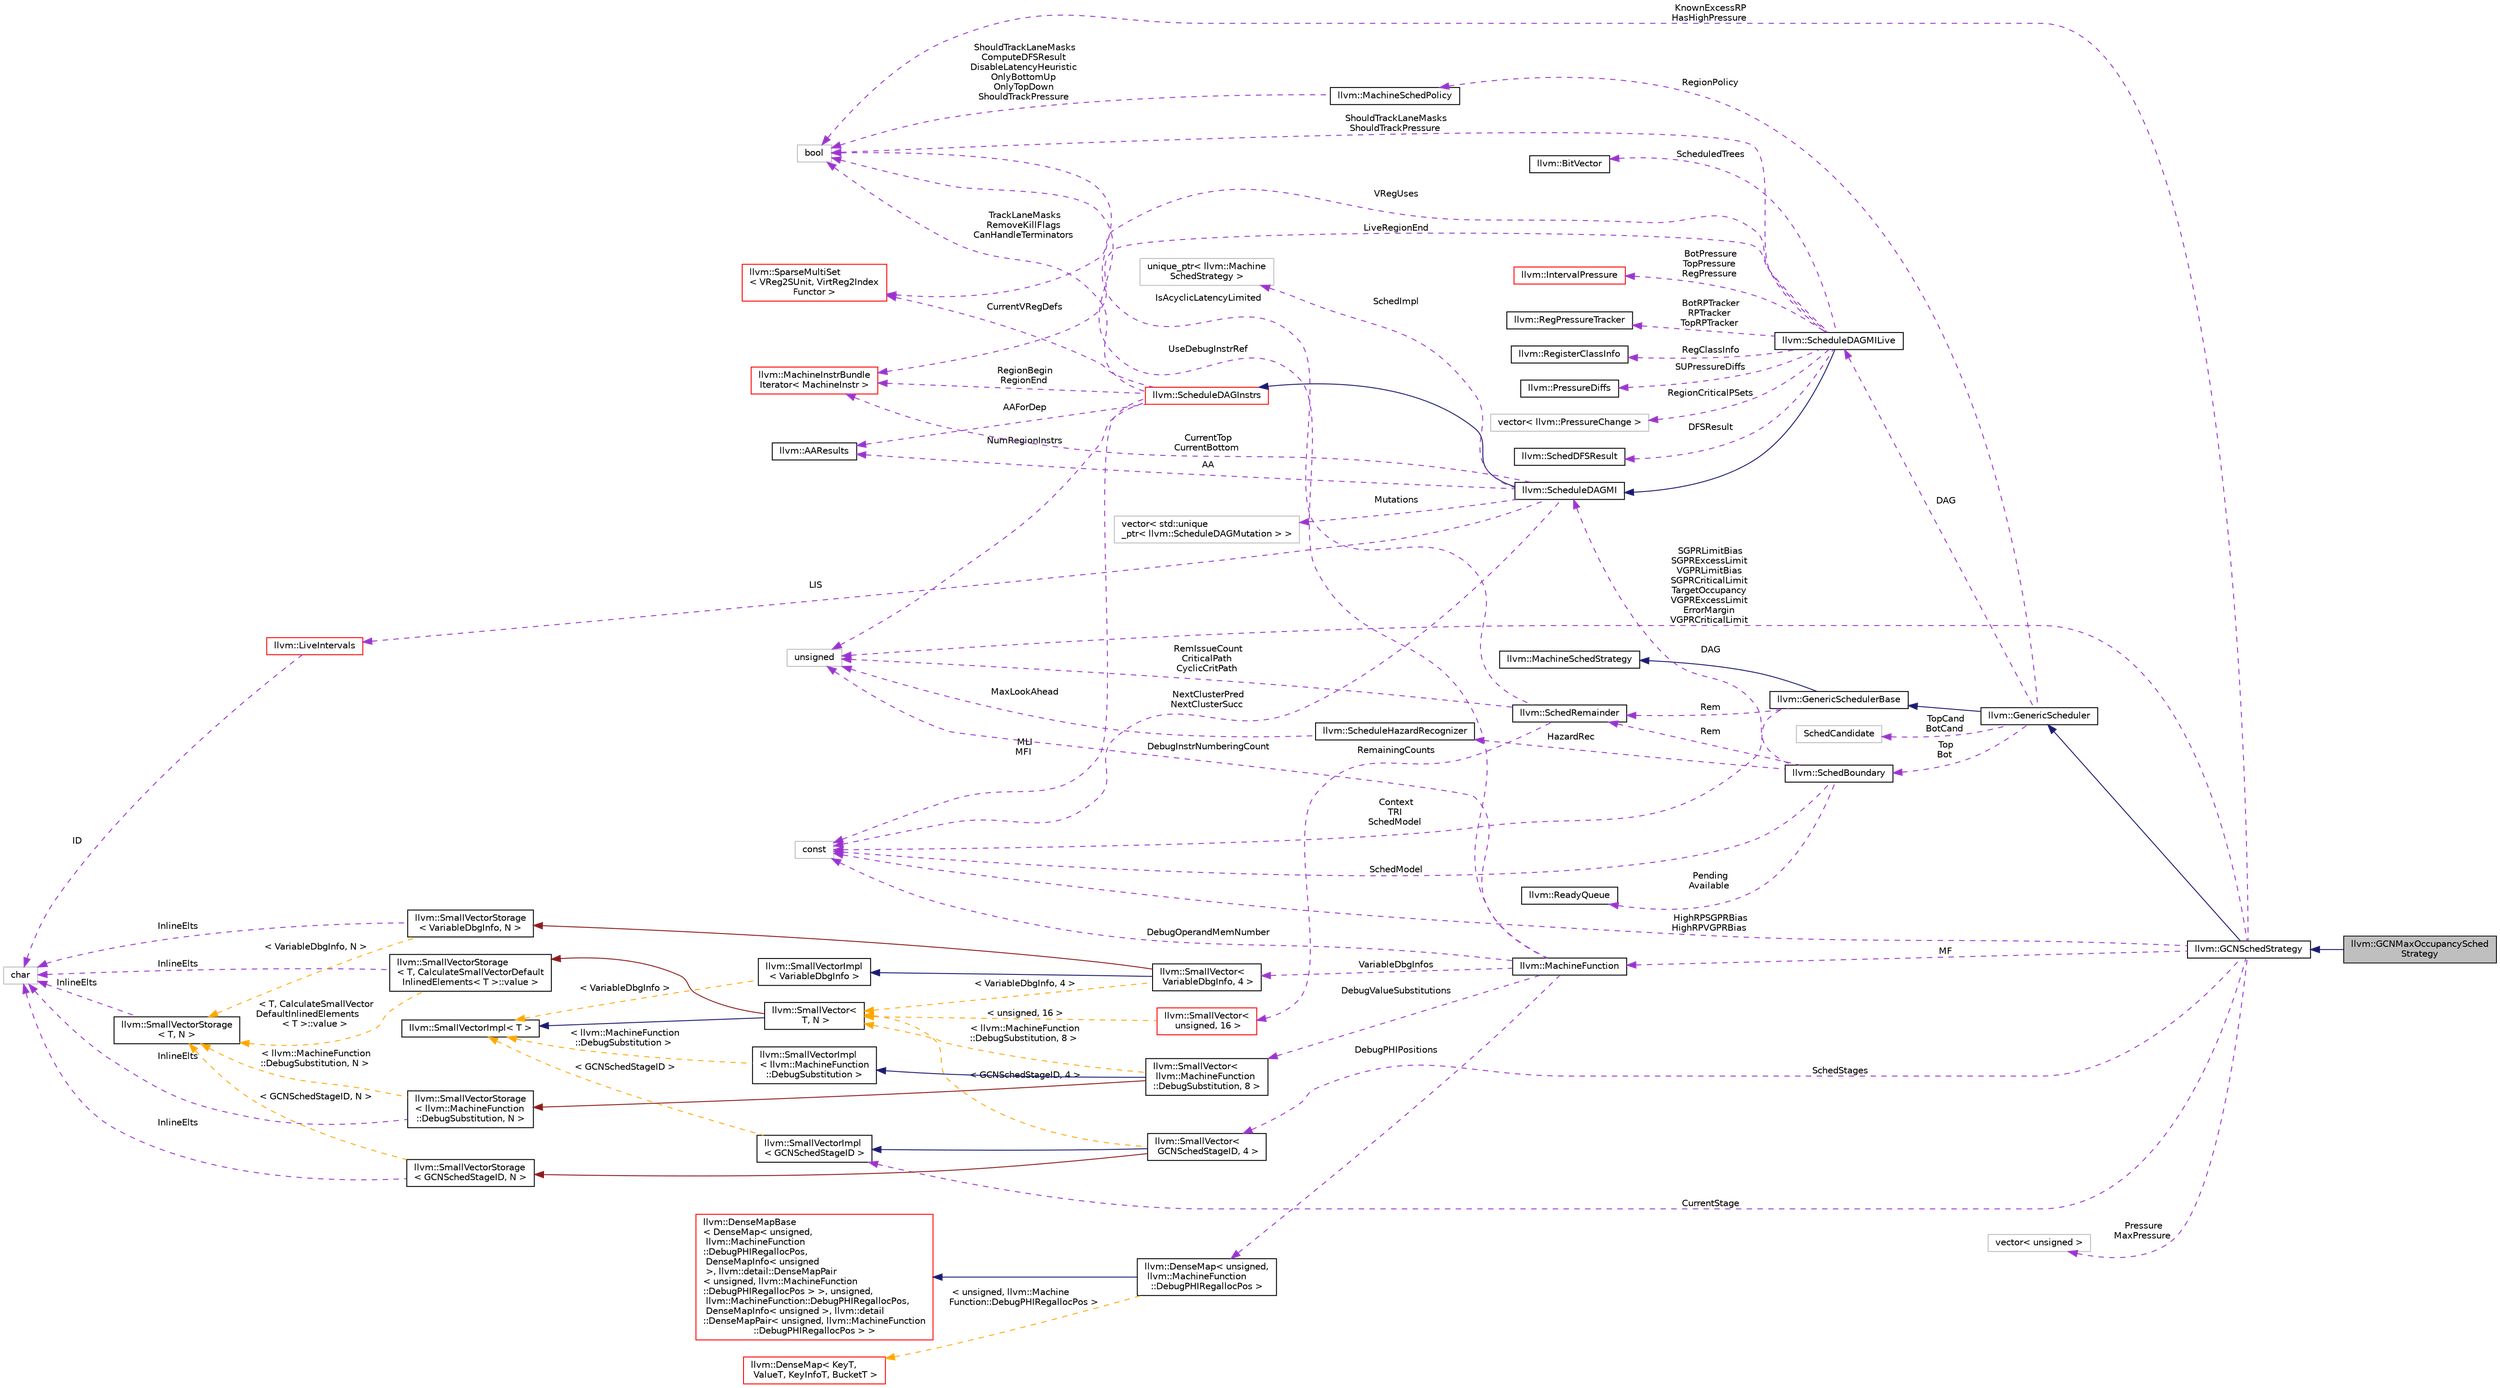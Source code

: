 digraph "llvm::GCNMaxOccupancySchedStrategy"
{
 // LATEX_PDF_SIZE
  bgcolor="transparent";
  edge [fontname="Helvetica",fontsize="10",labelfontname="Helvetica",labelfontsize="10"];
  node [fontname="Helvetica",fontsize="10",shape=record];
  rankdir="LR";
  Node1 [label="llvm::GCNMaxOccupancySched\lStrategy",height=0.2,width=0.4,color="black", fillcolor="grey75", style="filled", fontcolor="black",tooltip="The goal of this scheduling strategy is to maximize kernel occupancy (i.e."];
  Node2 -> Node1 [dir="back",color="midnightblue",fontsize="10",style="solid",fontname="Helvetica"];
  Node2 [label="llvm::GCNSchedStrategy",height=0.2,width=0.4,color="black",URL="$classllvm_1_1GCNSchedStrategy.html",tooltip="This is a minimal scheduler strategy."];
  Node3 -> Node2 [dir="back",color="midnightblue",fontsize="10",style="solid",fontname="Helvetica"];
  Node3 [label="llvm::GenericScheduler",height=0.2,width=0.4,color="black",URL="$classllvm_1_1GenericScheduler.html",tooltip="GenericScheduler shrinks the unscheduled zone using heuristics to balance the schedule."];
  Node4 -> Node3 [dir="back",color="midnightblue",fontsize="10",style="solid",fontname="Helvetica"];
  Node4 [label="llvm::GenericSchedulerBase",height=0.2,width=0.4,color="black",URL="$classllvm_1_1GenericSchedulerBase.html",tooltip="Base class for GenericScheduler."];
  Node5 -> Node4 [dir="back",color="midnightblue",fontsize="10",style="solid",fontname="Helvetica"];
  Node5 [label="llvm::MachineSchedStrategy",height=0.2,width=0.4,color="black",URL="$classllvm_1_1MachineSchedStrategy.html",tooltip="MachineSchedStrategy - Interface to the scheduling algorithm used by ScheduleDAGMI."];
  Node6 -> Node4 [dir="back",color="darkorchid3",fontsize="10",style="dashed",label=" Rem" ,fontname="Helvetica"];
  Node6 [label="llvm::SchedRemainder",height=0.2,width=0.4,color="black",URL="$structllvm_1_1SchedRemainder.html",tooltip="Summarize the unscheduled region."];
  Node7 -> Node6 [dir="back",color="darkorchid3",fontsize="10",style="dashed",label=" RemainingCounts" ,fontname="Helvetica"];
  Node7 [label="llvm::SmallVector\<\l unsigned, 16 \>",height=0.2,width=0.4,color="red",URL="$classllvm_1_1SmallVector.html",tooltip=" "];
  Node13 -> Node7 [dir="back",color="orange",fontsize="10",style="dashed",label=" \< unsigned, 16 \>" ,fontname="Helvetica"];
  Node13 [label="llvm::SmallVector\<\l T, N \>",height=0.2,width=0.4,color="black",URL="$classllvm_1_1SmallVector.html",tooltip="This is a 'vector' (really, a variable-sized array), optimized for the case when the array is small."];
  Node9 -> Node13 [dir="back",color="midnightblue",fontsize="10",style="solid",fontname="Helvetica"];
  Node9 [label="llvm::SmallVectorImpl\< T \>",height=0.2,width=0.4,color="black",URL="$classllvm_1_1SmallVectorImpl.html",tooltip="This class consists of common code factored out of the SmallVector class to reduce code duplication b..."];
  Node14 -> Node13 [dir="back",color="firebrick4",fontsize="10",style="solid",fontname="Helvetica"];
  Node14 [label="llvm::SmallVectorStorage\l\< T, CalculateSmallVectorDefault\lInlinedElements\< T \>::value \>",height=0.2,width=0.4,color="black",URL="$structllvm_1_1SmallVectorStorage.html",tooltip=" "];
  Node11 -> Node14 [dir="back",color="darkorchid3",fontsize="10",style="dashed",label=" InlineElts" ,fontname="Helvetica"];
  Node11 [label="char",height=0.2,width=0.4,color="grey75",tooltip=" "];
  Node12 -> Node14 [dir="back",color="orange",fontsize="10",style="dashed",label=" \< T, CalculateSmallVector\lDefaultInlinedElements\l\< T \>::value \>" ,fontname="Helvetica"];
  Node12 [label="llvm::SmallVectorStorage\l\< T, N \>",height=0.2,width=0.4,color="black",URL="$structllvm_1_1SmallVectorStorage.html",tooltip="Storage for the SmallVector elements."];
  Node11 -> Node12 [dir="back",color="darkorchid3",fontsize="10",style="dashed",label=" InlineElts" ,fontname="Helvetica"];
  Node15 -> Node6 [dir="back",color="darkorchid3",fontsize="10",style="dashed",label=" IsAcyclicLatencyLimited" ,fontname="Helvetica"];
  Node15 [label="bool",height=0.2,width=0.4,color="grey75",tooltip=" "];
  Node16 -> Node6 [dir="back",color="darkorchid3",fontsize="10",style="dashed",label=" RemIssueCount\nCriticalPath\nCyclicCritPath" ,fontname="Helvetica"];
  Node16 [label="unsigned",height=0.2,width=0.4,color="grey75",tooltip=" "];
  Node17 -> Node4 [dir="back",color="darkorchid3",fontsize="10",style="dashed",label=" Context\nTRI\nSchedModel" ,fontname="Helvetica"];
  Node17 [label="const",height=0.2,width=0.4,color="grey75",tooltip=" "];
  Node18 -> Node3 [dir="back",color="darkorchid3",fontsize="10",style="dashed",label=" RegionPolicy" ,fontname="Helvetica"];
  Node18 [label="llvm::MachineSchedPolicy",height=0.2,width=0.4,color="black",URL="$structllvm_1_1MachineSchedPolicy.html",tooltip="Define a generic scheduling policy for targets that don't provide their own MachineSchedStrategy."];
  Node15 -> Node18 [dir="back",color="darkorchid3",fontsize="10",style="dashed",label=" ShouldTrackLaneMasks\nComputeDFSResult\nDisableLatencyHeuristic\nOnlyBottomUp\nOnlyTopDown\nShouldTrackPressure" ,fontname="Helvetica"];
  Node19 -> Node3 [dir="back",color="darkorchid3",fontsize="10",style="dashed",label=" DAG" ,fontname="Helvetica"];
  Node19 [label="llvm::ScheduleDAGMILive",height=0.2,width=0.4,color="black",URL="$classllvm_1_1ScheduleDAGMILive.html",tooltip="ScheduleDAGMILive is an implementation of ScheduleDAGInstrs that schedules machine instructions while..."];
  Node20 -> Node19 [dir="back",color="midnightblue",fontsize="10",style="solid",fontname="Helvetica"];
  Node20 [label="llvm::ScheduleDAGMI",height=0.2,width=0.4,color="black",URL="$classllvm_1_1ScheduleDAGMI.html",tooltip="ScheduleDAGMI is an implementation of ScheduleDAGInstrs that simply schedules machine instructions ac..."];
  Node21 -> Node20 [dir="back",color="midnightblue",fontsize="10",style="solid",fontname="Helvetica"];
  Node21 [label="llvm::ScheduleDAGInstrs",height=0.2,width=0.4,color="red",URL="$classllvm_1_1ScheduleDAGInstrs.html",tooltip="A ScheduleDAG for scheduling lists of MachineInstr."];
  Node45 -> Node21 [dir="back",color="darkorchid3",fontsize="10",style="dashed",label=" RegionBegin\nRegionEnd" ,fontname="Helvetica"];
  Node45 [label="llvm::MachineInstrBundle\lIterator\< MachineInstr \>",height=0.2,width=0.4,color="red",URL="$classllvm_1_1MachineInstrBundleIterator.html",tooltip=" "];
  Node56 -> Node21 [dir="back",color="darkorchid3",fontsize="10",style="dashed",label=" AAForDep" ,fontname="Helvetica"];
  Node56 [label="llvm::AAResults",height=0.2,width=0.4,color="black",URL="$classllvm_1_1AAResults.html",tooltip=" "];
  Node15 -> Node21 [dir="back",color="darkorchid3",fontsize="10",style="dashed",label=" TrackLaneMasks\nRemoveKillFlags\nCanHandleTerminators" ,fontname="Helvetica"];
  Node79 -> Node21 [dir="back",color="darkorchid3",fontsize="10",style="dashed",label=" CurrentVRegDefs" ,fontname="Helvetica"];
  Node79 [label="llvm::SparseMultiSet\l\< VReg2SUnit, VirtReg2Index\lFunctor \>",height=0.2,width=0.4,color="red",URL="$classllvm_1_1SparseMultiSet.html",tooltip=" "];
  Node16 -> Node21 [dir="back",color="darkorchid3",fontsize="10",style="dashed",label=" NumRegionInstrs" ,fontname="Helvetica"];
  Node17 -> Node21 [dir="back",color="darkorchid3",fontsize="10",style="dashed",label=" MLI\nMFI" ,fontname="Helvetica"];
  Node45 -> Node20 [dir="back",color="darkorchid3",fontsize="10",style="dashed",label=" CurrentTop\nCurrentBottom" ,fontname="Helvetica"];
  Node56 -> Node20 [dir="back",color="darkorchid3",fontsize="10",style="dashed",label=" AA" ,fontname="Helvetica"];
  Node82 -> Node20 [dir="back",color="darkorchid3",fontsize="10",style="dashed",label=" Mutations" ,fontname="Helvetica"];
  Node82 [label="vector\< std::unique\l_ptr\< llvm::ScheduleDAGMutation \> \>",height=0.2,width=0.4,color="grey75",tooltip=" "];
  Node83 -> Node20 [dir="back",color="darkorchid3",fontsize="10",style="dashed",label=" LIS" ,fontname="Helvetica"];
  Node83 [label="llvm::LiveIntervals",height=0.2,width=0.4,color="red",URL="$classllvm_1_1LiveIntervals.html",tooltip=" "];
  Node11 -> Node83 [dir="back",color="darkorchid3",fontsize="10",style="dashed",label=" ID" ,fontname="Helvetica"];
  Node17 -> Node20 [dir="back",color="darkorchid3",fontsize="10",style="dashed",label=" NextClusterPred\nNextClusterSucc" ,fontname="Helvetica"];
  Node87 -> Node20 [dir="back",color="darkorchid3",fontsize="10",style="dashed",label=" SchedImpl" ,fontname="Helvetica"];
  Node87 [label="unique_ptr\< llvm::Machine\lSchedStrategy \>",height=0.2,width=0.4,color="grey75",tooltip=" "];
  Node88 -> Node19 [dir="back",color="darkorchid3",fontsize="10",style="dashed",label=" BotPressure\nTopPressure\nRegPressure" ,fontname="Helvetica"];
  Node88 [label="llvm::IntervalPressure",height=0.2,width=0.4,color="red",URL="$structllvm_1_1IntervalPressure.html",tooltip="RegisterPressure computed within a region of instructions delimited by TopIdx and BottomIdx."];
  Node95 -> Node19 [dir="back",color="darkorchid3",fontsize="10",style="dashed",label=" BotRPTracker\nRPTracker\nTopRPTracker" ,fontname="Helvetica"];
  Node95 [label="llvm::RegPressureTracker",height=0.2,width=0.4,color="black",URL="$classllvm_1_1RegPressureTracker.html",tooltip="Track the current register pressure at some position in the instruction stream, and remember the high..."];
  Node45 -> Node19 [dir="back",color="darkorchid3",fontsize="10",style="dashed",label=" LiveRegionEnd" ,fontname="Helvetica"];
  Node96 -> Node19 [dir="back",color="darkorchid3",fontsize="10",style="dashed",label=" RegClassInfo" ,fontname="Helvetica"];
  Node96 [label="llvm::RegisterClassInfo",height=0.2,width=0.4,color="black",URL="$classllvm_1_1RegisterClassInfo.html",tooltip=" "];
  Node97 -> Node19 [dir="back",color="darkorchid3",fontsize="10",style="dashed",label=" SUPressureDiffs" ,fontname="Helvetica"];
  Node97 [label="llvm::PressureDiffs",height=0.2,width=0.4,color="black",URL="$classllvm_1_1PressureDiffs.html",tooltip="Array of PressureDiffs."];
  Node15 -> Node19 [dir="back",color="darkorchid3",fontsize="10",style="dashed",label=" ShouldTrackLaneMasks\nShouldTrackPressure" ,fontname="Helvetica"];
  Node98 -> Node19 [dir="back",color="darkorchid3",fontsize="10",style="dashed",label=" RegionCriticalPSets" ,fontname="Helvetica"];
  Node98 [label="vector\< llvm::PressureChange \>",height=0.2,width=0.4,color="grey75",tooltip=" "];
  Node79 -> Node19 [dir="back",color="darkorchid3",fontsize="10",style="dashed",label=" VRegUses" ,fontname="Helvetica"];
  Node99 -> Node19 [dir="back",color="darkorchid3",fontsize="10",style="dashed",label=" DFSResult" ,fontname="Helvetica"];
  Node99 [label="llvm::SchedDFSResult",height=0.2,width=0.4,color="black",URL="$classllvm_1_1SchedDFSResult.html",tooltip="Compute the values of each DAG node for various metrics during DFS."];
  Node100 -> Node19 [dir="back",color="darkorchid3",fontsize="10",style="dashed",label=" ScheduledTrees" ,fontname="Helvetica"];
  Node100 [label="llvm::BitVector",height=0.2,width=0.4,color="black",URL="$classllvm_1_1BitVector.html",tooltip=" "];
  Node101 -> Node3 [dir="back",color="darkorchid3",fontsize="10",style="dashed",label=" Top\nBot" ,fontname="Helvetica"];
  Node101 [label="llvm::SchedBoundary",height=0.2,width=0.4,color="black",URL="$classllvm_1_1SchedBoundary.html",tooltip="Each Scheduling boundary is associated with ready queues."];
  Node20 -> Node101 [dir="back",color="darkorchid3",fontsize="10",style="dashed",label=" DAG" ,fontname="Helvetica"];
  Node6 -> Node101 [dir="back",color="darkorchid3",fontsize="10",style="dashed",label=" Rem" ,fontname="Helvetica"];
  Node102 -> Node101 [dir="back",color="darkorchid3",fontsize="10",style="dashed",label=" HazardRec" ,fontname="Helvetica"];
  Node102 [label="llvm::ScheduleHazardRecognizer",height=0.2,width=0.4,color="black",URL="$classllvm_1_1ScheduleHazardRecognizer.html",tooltip="HazardRecognizer - This determines whether or not an instruction can be issued this cycle,..."];
  Node16 -> Node102 [dir="back",color="darkorchid3",fontsize="10",style="dashed",label=" MaxLookAhead" ,fontname="Helvetica"];
  Node17 -> Node101 [dir="back",color="darkorchid3",fontsize="10",style="dashed",label=" SchedModel" ,fontname="Helvetica"];
  Node103 -> Node101 [dir="back",color="darkorchid3",fontsize="10",style="dashed",label=" Pending\nAvailable" ,fontname="Helvetica"];
  Node103 [label="llvm::ReadyQueue",height=0.2,width=0.4,color="black",URL="$classllvm_1_1ReadyQueue.html",tooltip="Helpers for implementing custom MachineSchedStrategy classes."];
  Node104 -> Node3 [dir="back",color="darkorchid3",fontsize="10",style="dashed",label=" TopCand\nBotCand" ,fontname="Helvetica"];
  Node104 [label="SchedCandidate",height=0.2,width=0.4,color="grey75",tooltip=" "];
  Node105 -> Node2 [dir="back",color="darkorchid3",fontsize="10",style="dashed",label=" SchedStages" ,fontname="Helvetica"];
  Node105 [label="llvm::SmallVector\<\l GCNSchedStageID, 4 \>",height=0.2,width=0.4,color="black",URL="$classllvm_1_1SmallVector.html",tooltip=" "];
  Node106 -> Node105 [dir="back",color="midnightblue",fontsize="10",style="solid",fontname="Helvetica"];
  Node106 [label="llvm::SmallVectorImpl\l\< GCNSchedStageID \>",height=0.2,width=0.4,color="black",URL="$classllvm_1_1SmallVectorImpl.html",tooltip=" "];
  Node9 -> Node106 [dir="back",color="orange",fontsize="10",style="dashed",label=" \< GCNSchedStageID \>" ,fontname="Helvetica"];
  Node107 -> Node105 [dir="back",color="firebrick4",fontsize="10",style="solid",fontname="Helvetica"];
  Node107 [label="llvm::SmallVectorStorage\l\< GCNSchedStageID, N \>",height=0.2,width=0.4,color="black",URL="$structllvm_1_1SmallVectorStorage.html",tooltip=" "];
  Node11 -> Node107 [dir="back",color="darkorchid3",fontsize="10",style="dashed",label=" InlineElts" ,fontname="Helvetica"];
  Node12 -> Node107 [dir="back",color="orange",fontsize="10",style="dashed",label=" \< GCNSchedStageID, N \>" ,fontname="Helvetica"];
  Node13 -> Node105 [dir="back",color="orange",fontsize="10",style="dashed",label=" \< GCNSchedStageID, 4 \>" ,fontname="Helvetica"];
  Node23 -> Node2 [dir="back",color="darkorchid3",fontsize="10",style="dashed",label=" MF" ,fontname="Helvetica"];
  Node23 [label="llvm::MachineFunction",height=0.2,width=0.4,color="black",URL="$classllvm_1_1MachineFunction.html",tooltip=" "];
  Node24 -> Node23 [dir="back",color="darkorchid3",fontsize="10",style="dashed",label=" DebugValueSubstitutions" ,fontname="Helvetica"];
  Node24 [label="llvm::SmallVector\<\l llvm::MachineFunction\l::DebugSubstitution, 8 \>",height=0.2,width=0.4,color="black",URL="$classllvm_1_1SmallVector.html",tooltip=" "];
  Node25 -> Node24 [dir="back",color="midnightblue",fontsize="10",style="solid",fontname="Helvetica"];
  Node25 [label="llvm::SmallVectorImpl\l\< llvm::MachineFunction\l::DebugSubstitution \>",height=0.2,width=0.4,color="black",URL="$classllvm_1_1SmallVectorImpl.html",tooltip=" "];
  Node9 -> Node25 [dir="back",color="orange",fontsize="10",style="dashed",label=" \< llvm::MachineFunction\l::DebugSubstitution \>" ,fontname="Helvetica"];
  Node26 -> Node24 [dir="back",color="firebrick4",fontsize="10",style="solid",fontname="Helvetica"];
  Node26 [label="llvm::SmallVectorStorage\l\< llvm::MachineFunction\l::DebugSubstitution, N \>",height=0.2,width=0.4,color="black",URL="$structllvm_1_1SmallVectorStorage.html",tooltip=" "];
  Node11 -> Node26 [dir="back",color="darkorchid3",fontsize="10",style="dashed",label=" InlineElts" ,fontname="Helvetica"];
  Node12 -> Node26 [dir="back",color="orange",fontsize="10",style="dashed",label=" \< llvm::MachineFunction\l::DebugSubstitution, N \>" ,fontname="Helvetica"];
  Node13 -> Node24 [dir="back",color="orange",fontsize="10",style="dashed",label=" \< llvm::MachineFunction\l::DebugSubstitution, 8 \>" ,fontname="Helvetica"];
  Node27 -> Node23 [dir="back",color="darkorchid3",fontsize="10",style="dashed",label=" DebugPHIPositions" ,fontname="Helvetica"];
  Node27 [label="llvm::DenseMap\< unsigned,\l llvm::MachineFunction\l::DebugPHIRegallocPos \>",height=0.2,width=0.4,color="black",URL="$classllvm_1_1DenseMap.html",tooltip=" "];
  Node28 -> Node27 [dir="back",color="midnightblue",fontsize="10",style="solid",fontname="Helvetica"];
  Node28 [label="llvm::DenseMapBase\l\< DenseMap\< unsigned,\l llvm::MachineFunction\l::DebugPHIRegallocPos,\l DenseMapInfo\< unsigned\l \>, llvm::detail::DenseMapPair\l\< unsigned, llvm::MachineFunction\l::DebugPHIRegallocPos \> \>, unsigned,\l llvm::MachineFunction::DebugPHIRegallocPos,\l DenseMapInfo\< unsigned \>, llvm::detail\l::DenseMapPair\< unsigned, llvm::MachineFunction\l::DebugPHIRegallocPos \> \>",height=0.2,width=0.4,color="red",URL="$classllvm_1_1DenseMapBase.html",tooltip=" "];
  Node31 -> Node27 [dir="back",color="orange",fontsize="10",style="dashed",label=" \< unsigned, llvm::Machine\lFunction::DebugPHIRegallocPos \>" ,fontname="Helvetica"];
  Node31 [label="llvm::DenseMap\< KeyT,\l ValueT, KeyInfoT, BucketT \>",height=0.2,width=0.4,color="red",URL="$classllvm_1_1DenseMap.html",tooltip=" "];
  Node15 -> Node23 [dir="back",color="darkorchid3",fontsize="10",style="dashed",label=" UseDebugInstrRef" ,fontname="Helvetica"];
  Node17 -> Node23 [dir="back",color="darkorchid3",fontsize="10",style="dashed",label=" DebugOperandMemNumber" ,fontname="Helvetica"];
  Node16 -> Node23 [dir="back",color="darkorchid3",fontsize="10",style="dashed",label=" DebugInstrNumberingCount" ,fontname="Helvetica"];
  Node33 -> Node23 [dir="back",color="darkorchid3",fontsize="10",style="dashed",label=" VariableDbgInfos" ,fontname="Helvetica"];
  Node33 [label="llvm::SmallVector\<\l VariableDbgInfo, 4 \>",height=0.2,width=0.4,color="black",URL="$classllvm_1_1SmallVector.html",tooltip=" "];
  Node34 -> Node33 [dir="back",color="midnightblue",fontsize="10",style="solid",fontname="Helvetica"];
  Node34 [label="llvm::SmallVectorImpl\l\< VariableDbgInfo \>",height=0.2,width=0.4,color="black",URL="$classllvm_1_1SmallVectorImpl.html",tooltip=" "];
  Node9 -> Node34 [dir="back",color="orange",fontsize="10",style="dashed",label=" \< VariableDbgInfo \>" ,fontname="Helvetica"];
  Node35 -> Node33 [dir="back",color="firebrick4",fontsize="10",style="solid",fontname="Helvetica"];
  Node35 [label="llvm::SmallVectorStorage\l\< VariableDbgInfo, N \>",height=0.2,width=0.4,color="black",URL="$structllvm_1_1SmallVectorStorage.html",tooltip=" "];
  Node11 -> Node35 [dir="back",color="darkorchid3",fontsize="10",style="dashed",label=" InlineElts" ,fontname="Helvetica"];
  Node12 -> Node35 [dir="back",color="orange",fontsize="10",style="dashed",label=" \< VariableDbgInfo, N \>" ,fontname="Helvetica"];
  Node13 -> Node33 [dir="back",color="orange",fontsize="10",style="dashed",label=" \< VariableDbgInfo, 4 \>" ,fontname="Helvetica"];
  Node93 -> Node2 [dir="back",color="darkorchid3",fontsize="10",style="dashed",label=" Pressure\nMaxPressure" ,fontname="Helvetica"];
  Node93 [label="vector\< unsigned \>",height=0.2,width=0.4,color="grey75",tooltip=" "];
  Node15 -> Node2 [dir="back",color="darkorchid3",fontsize="10",style="dashed",label=" KnownExcessRP\nHasHighPressure" ,fontname="Helvetica"];
  Node17 -> Node2 [dir="back",color="darkorchid3",fontsize="10",style="dashed",label=" HighRPSGPRBias\nHighRPVGPRBias" ,fontname="Helvetica"];
  Node106 -> Node2 [dir="back",color="darkorchid3",fontsize="10",style="dashed",label=" CurrentStage" ,fontname="Helvetica"];
  Node16 -> Node2 [dir="back",color="darkorchid3",fontsize="10",style="dashed",label=" SGPRLimitBias\nSGPRExcessLimit\nVGPRLimitBias\nSGPRCriticalLimit\nTargetOccupancy\nVGPRExcessLimit\nErrorMargin\nVGPRCriticalLimit" ,fontname="Helvetica"];
}
